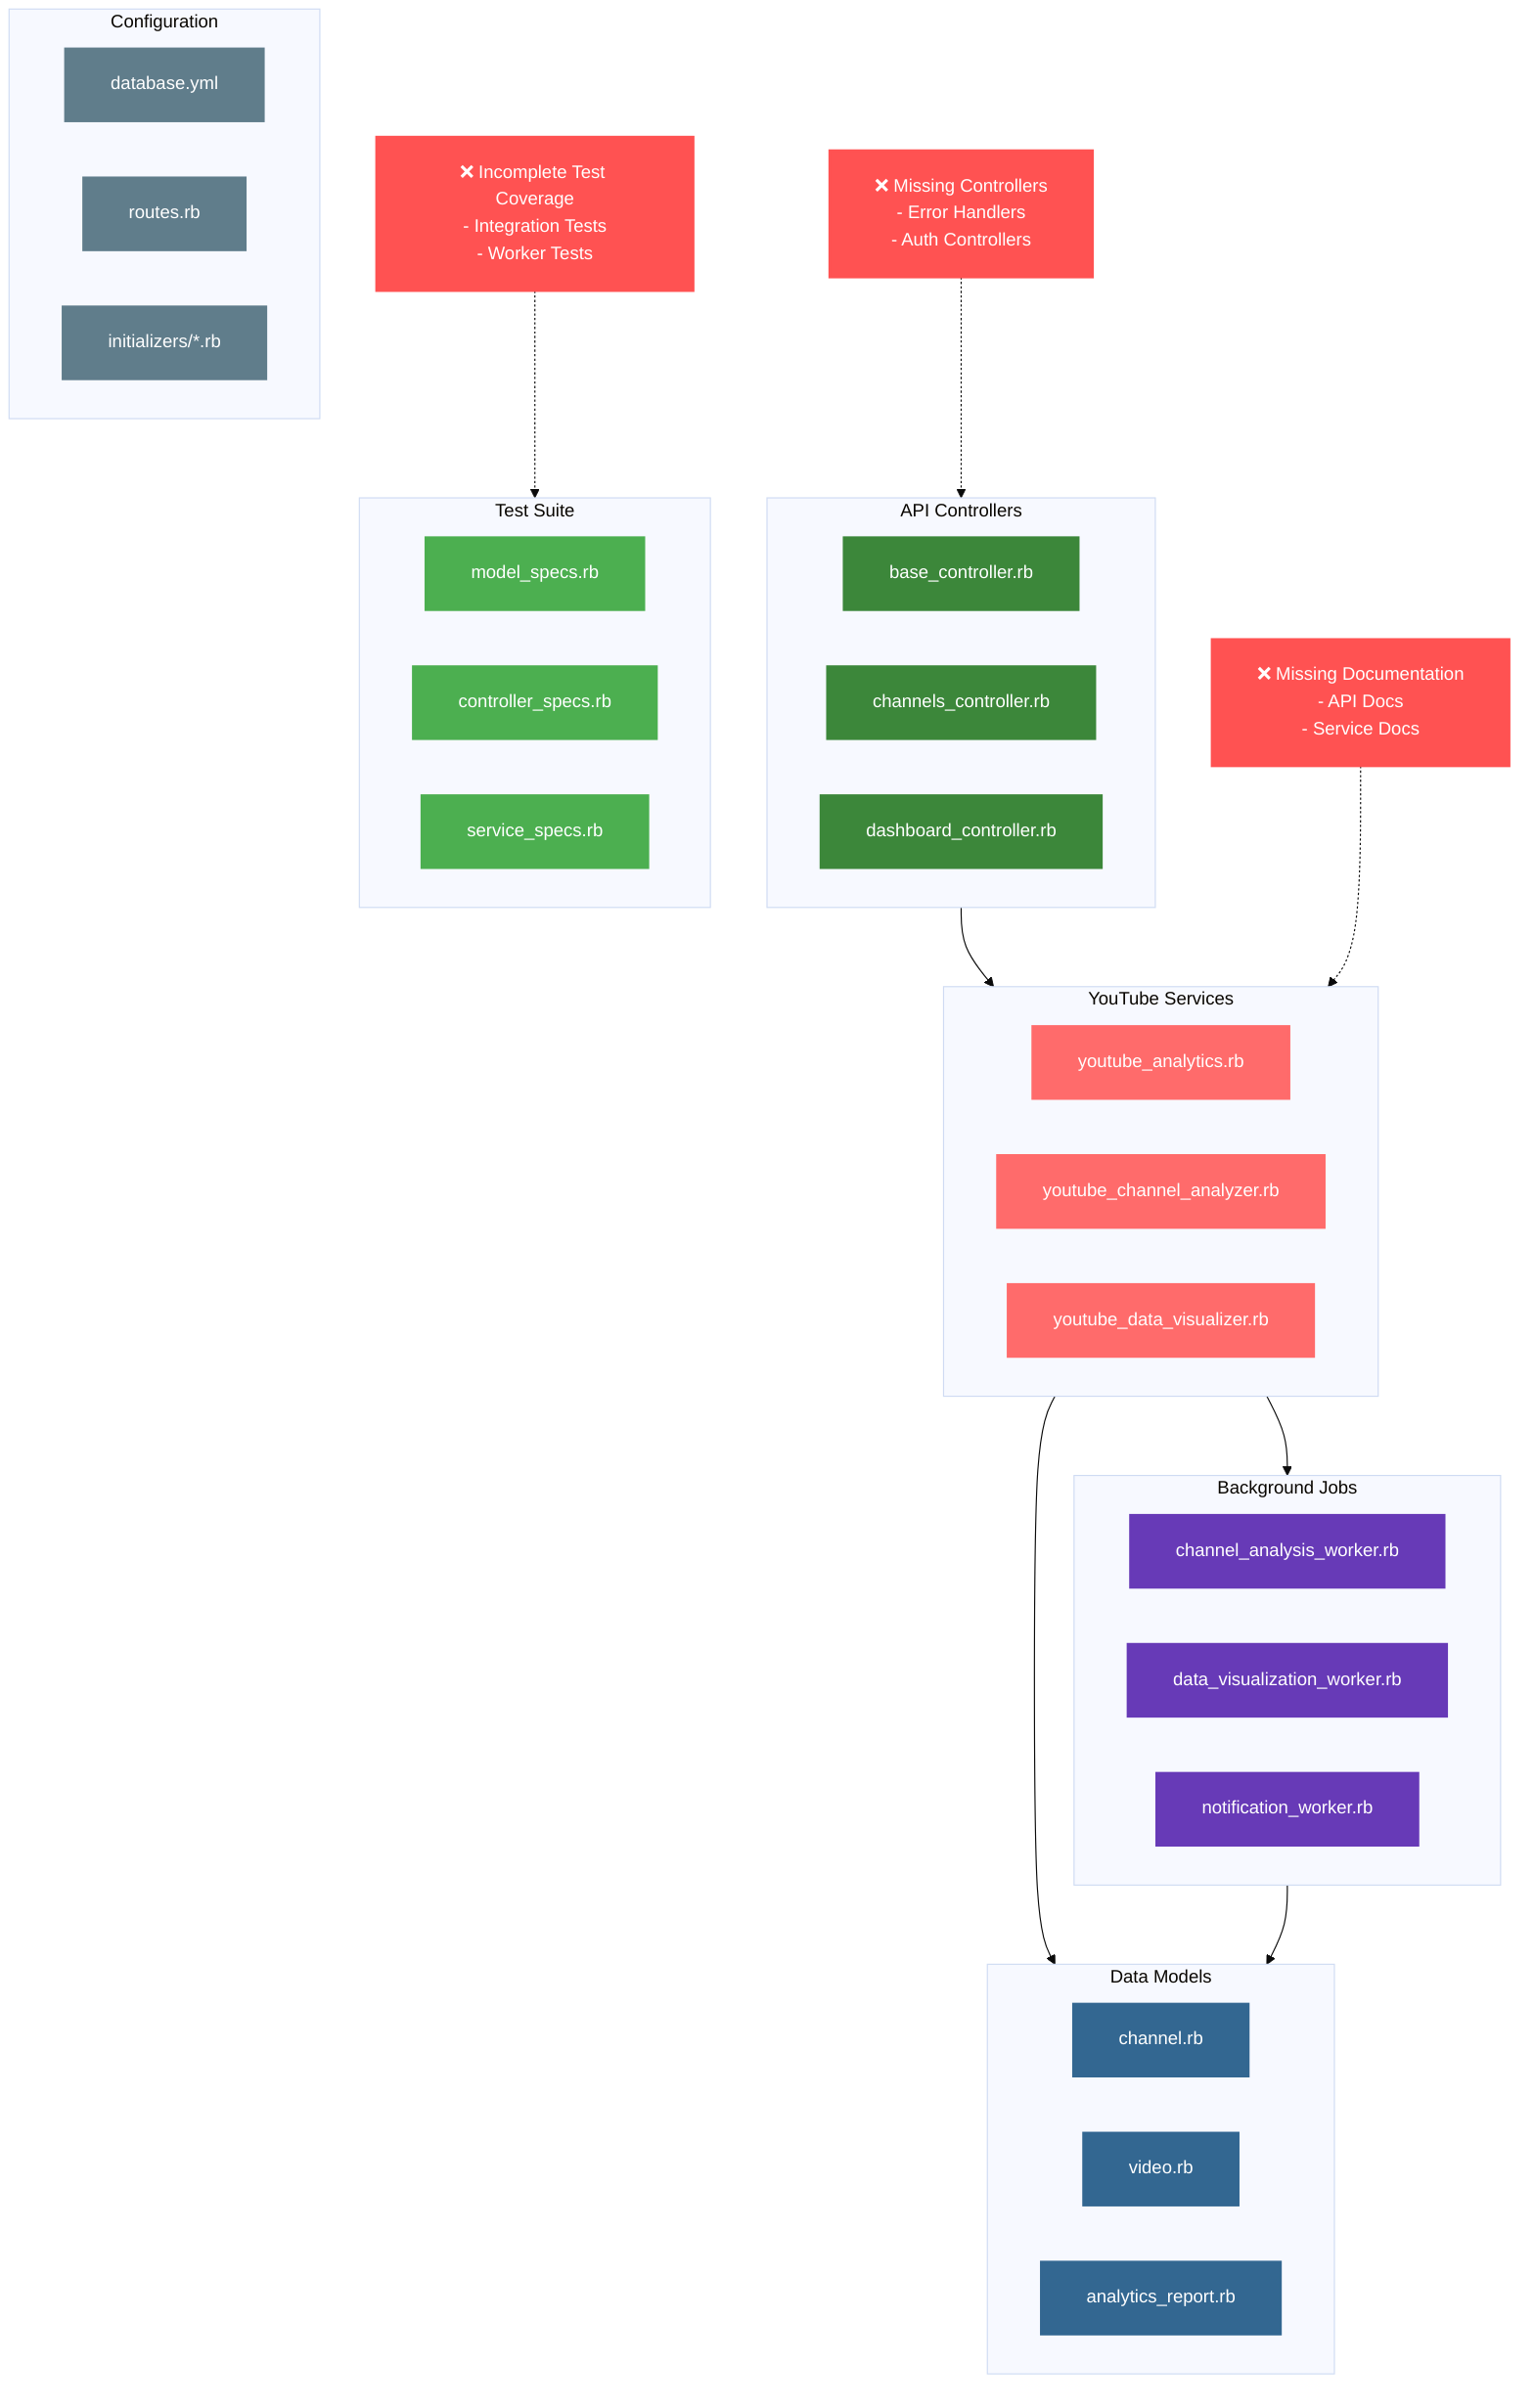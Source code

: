 %%{init: {
  'flowchart': {
    'curve': 'basis',
    'nodeSpacing': 50,
    'rankSpacing': 70,
    'padding': 20
  },
  'theme': 'base'
} }%%

graph TB
    %% Style definitions
    classDef controller fill:#3C873A,stroke:#3C873A,color:#fff,stroke-width:2px
    classDef model fill:#336791,stroke:#336791,color:#fff,stroke-width:2px
    classDef service fill:#FF6B6B,stroke:#FF6B6B,color:#fff,stroke-width:2px
    classDef worker fill:#673AB7,stroke:#673AB7,color:#fff,stroke-width:2px
    classDef config fill:#607D8B,stroke:#607D8B,color:#fff,stroke-width:2px
    classDef warning fill:#FF5252,stroke:#FF5252,color:#fff,stroke-width:2px
    classDef test fill:#4CAF50,stroke:#4CAF50,color:#fff,stroke-width:2px

    %% Controllers
    subgraph Controllers[API Controllers]
        BaseController[base_controller.rb]:::controller
        ChannelsController[channels_controller.rb]:::controller
        DashboardController[dashboard_controller.rb]:::controller
    end

    %% Models
    subgraph Models[Data Models]
        Channel[channel.rb]:::model
        Video[video.rb]:::model
        Analytics[analytics_report.rb]:::model
    end

    %% Services
    subgraph Services[YouTube Services]
        YTAnalytics[youtube_analytics.rb]:::service
        YTChannel[youtube_channel_analyzer.rb]:::service
        YTVisualizer[youtube_data_visualizer.rb]:::service
    end

    %% Workers
    subgraph Workers[Background Jobs]
        ChannelAnalysis[channel_analysis_worker.rb]:::worker
        DataVisualization[data_visualization_worker.rb]:::worker
        Notifications[notification_worker.rb]:::worker
    end

    %% Config
    subgraph Config[Configuration]
        Database[database.yml]:::config
        Routes[routes.rb]:::config
        Initializers[initializers/*.rb]:::config
    end

    %% Tests
    subgraph Tests[Test Suite]
        ModelSpecs[model_specs.rb]:::test
        ControllerSpecs[controller_specs.rb]:::test
        ServiceSpecs[service_specs.rb]:::test
    end

    %% Missing Components
    MissingControllers[❌ Missing Controllers<br/>- Error Handlers<br/>- Auth Controllers]:::warning
    MissingTests[❌ Incomplete Test Coverage<br/>- Integration Tests<br/>- Worker Tests]:::warning
    MissingDocs[❌ Missing Documentation<br/>- API Docs<br/>- Service Docs]:::warning

    %% Connections
    Controllers --> Services
    Services --> Models
    Services --> Workers
    Workers --> Models
    MissingControllers -.-> Controllers
    MissingTests -.-> Tests
    MissingDocs -.-> Services